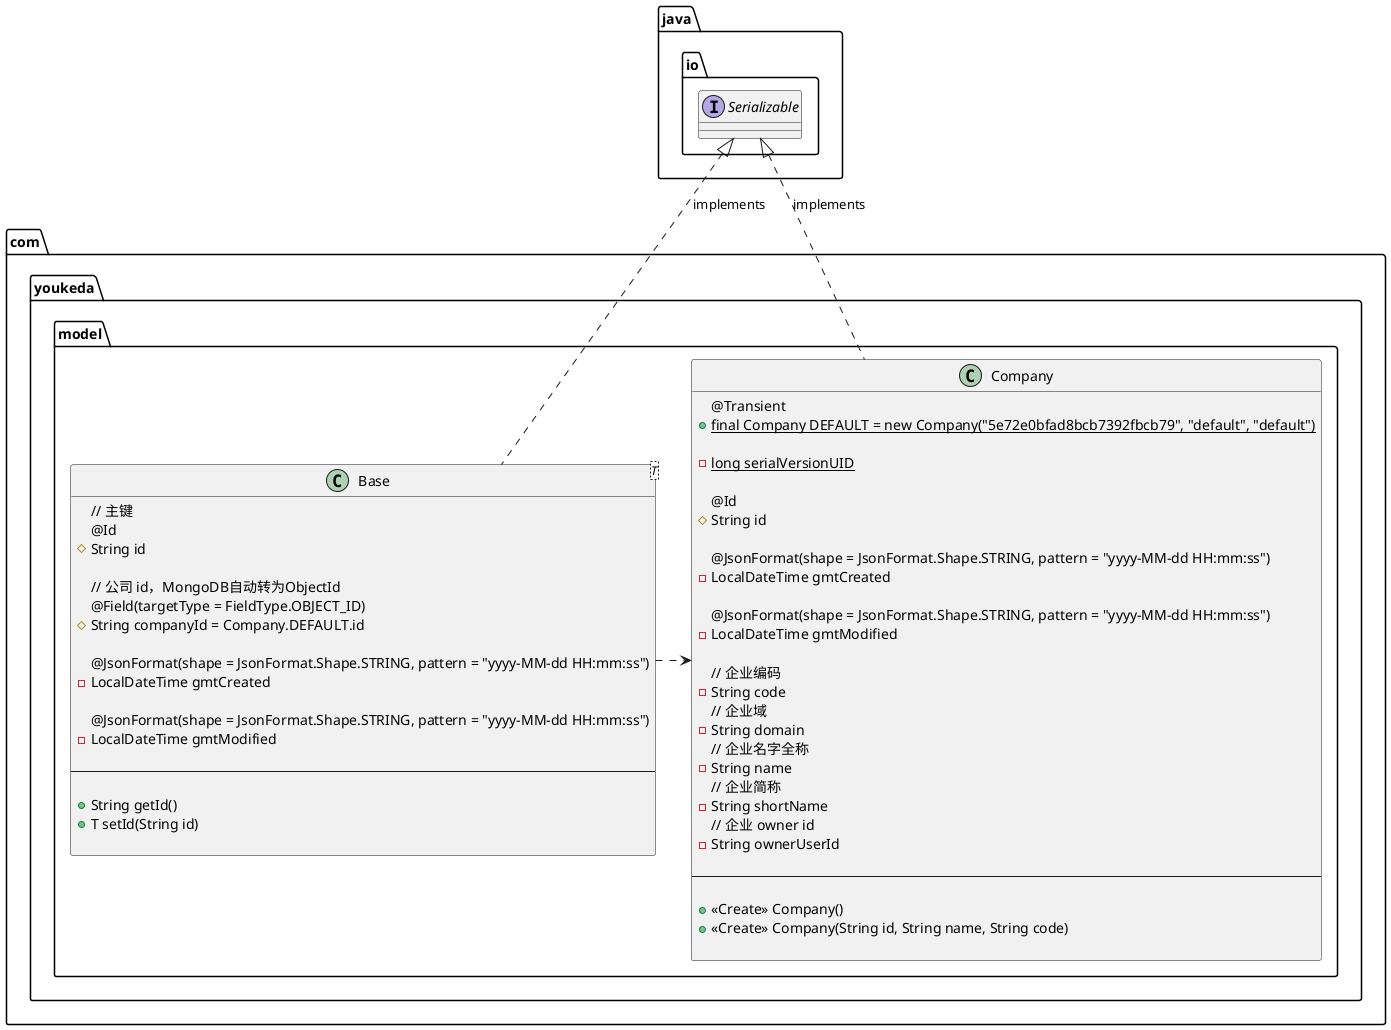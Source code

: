 @startuml
interface java.io.Serializable {
}

class com.youkeda.model.Base<T> {
// 主键
@Id
# String id

// 公司 id，MongoDB自动转为ObjectId
@Field(targetType = FieldType.OBJECT_ID)
# String companyId = Company.DEFAULT.id

@JsonFormat(shape = JsonFormat.Shape.STRING, pattern = "yyyy-MM-dd HH:mm:ss")
- LocalDateTime gmtCreated

@JsonFormat(shape = JsonFormat.Shape.STRING, pattern = "yyyy-MM-dd HH:mm:ss")
- LocalDateTime gmtModified

----

+ String getId()
+ T setId(String id)

}

class com.youkeda.model.Company {
@Transient
+ {static} final Company DEFAULT = new Company("5e72e0bfad8bcb7392fbcb79", "default", "default")

- {static} long serialVersionUID

@Id
# String id

@JsonFormat(shape = JsonFormat.Shape.STRING, pattern = "yyyy-MM-dd HH:mm:ss")
- LocalDateTime gmtCreated

@JsonFormat(shape = JsonFormat.Shape.STRING, pattern = "yyyy-MM-dd HH:mm:ss")
- LocalDateTime gmtModified

// 企业编码
- String code
// 企业域
- String domain
// 企业名字全称
- String name
// 企业简称
- String shortName
// 企业 owner id
- String ownerUserId

----

+ <<Create>> Company()
+ <<Create>> Company(String id, String name, String code)

}

java.io.Serializable <|.. com.youkeda.model.Base : implements
java.io.Serializable <|.. com.youkeda.model.Company : implements
com.youkeda.model.Base .right.> com.youkeda.model.Company
@enduml